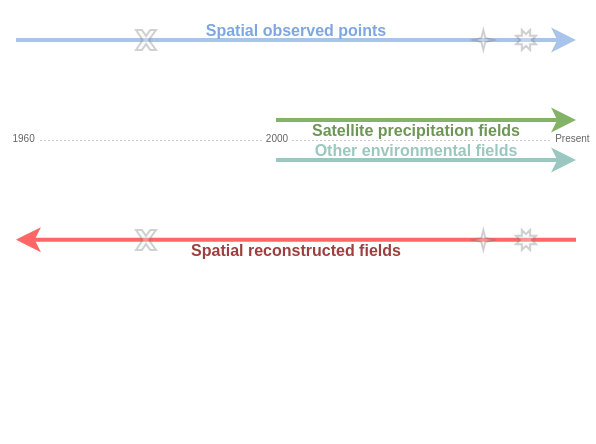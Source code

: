 <mxfile version="24.2.2" type="github">
  <diagram name="Page-1" id="4IdwQHLyeH34mbb2Q6S3">
    <mxGraphModel dx="333" dy="186" grid="1" gridSize="10" guides="1" tooltips="1" connect="1" arrows="1" fold="1" page="1" pageScale="1" pageWidth="850" pageHeight="1100" math="0" shadow="0">
      <root>
        <mxCell id="0" />
        <mxCell id="1" parent="0" />
        <mxCell id="3dpT5LcztG0tZHHumZSf-3" value="" style="endArrow=classic;html=1;rounded=0;strokeWidth=2;strokeColor=#A9C4EB;" parent="1" edge="1">
          <mxGeometry width="50" height="50" relative="1" as="geometry">
            <mxPoint x="240" y="360" as="sourcePoint" />
            <mxPoint x="520" y="360" as="targetPoint" />
          </mxGeometry>
        </mxCell>
        <mxCell id="3dpT5LcztG0tZHHumZSf-13" value="&lt;p style=&quot;line-height: 100%;&quot;&gt;&lt;br&gt;&lt;/p&gt;" style="edgeLabel;html=1;align=center;verticalAlign=middle;resizable=0;points=[];" parent="3dpT5LcztG0tZHHumZSf-3" vertex="1" connectable="0">
          <mxGeometry x="-0.061" y="-1" relative="1" as="geometry">
            <mxPoint x="119" y="30" as="offset" />
          </mxGeometry>
        </mxCell>
        <mxCell id="3dpT5LcztG0tZHHumZSf-16" value="&lt;b style=&quot;forced-color-adjust: none; color: rgb(158, 63, 63); font-family: Helvetica; font-size: 8px; font-style: normal; font-variant-ligatures: normal; font-variant-caps: normal; letter-spacing: normal; orphans: 2; text-indent: 0px; text-transform: none; widows: 2; word-spacing: 0px; -webkit-text-stroke-width: 0px; white-space: nowrap; text-decoration-thickness: initial; text-decoration-style: initial; text-decoration-color: initial;&quot;&gt;Spatial reconstructed fields&lt;/b&gt;" style="text;whiteSpace=wrap;html=1;align=center;" parent="1" vertex="1">
          <mxGeometry x="310" y="450" width="140" height="40" as="geometry" />
        </mxCell>
        <mxCell id="3dpT5LcztG0tZHHumZSf-19" value="&lt;b style=&quot;forced-color-adjust: none; color: rgb(126, 166, 224); font-family: Helvetica; font-style: normal; font-variant-ligatures: normal; font-variant-caps: normal; letter-spacing: normal; orphans: 2; text-indent: 0px; text-transform: none; widows: 2; word-spacing: 0px; -webkit-text-stroke-width: 0px; white-space: nowrap; text-decoration-thickness: initial; text-decoration-style: initial; text-decoration-color: initial; font-size: 8px;&quot;&gt;Spatial observed points&lt;/b&gt;" style="text;whiteSpace=wrap;html=1;align=center;" parent="1" vertex="1">
          <mxGeometry x="320" y="340" width="120" height="40" as="geometry" />
        </mxCell>
        <mxCell id="3dpT5LcztG0tZHHumZSf-22" value="&lt;b style=&quot;forced-color-adjust: none; color: rgb(109, 150, 86); font-family: Helvetica; font-style: normal; font-variant-ligatures: normal; font-variant-caps: normal; letter-spacing: normal; orphans: 2; text-indent: 0px; text-transform: none; widows: 2; word-spacing: 0px; -webkit-text-stroke-width: 0px; white-space: nowrap; text-decoration-thickness: initial; text-decoration-style: initial; text-decoration-color: initial; font-size: 8px;&quot;&gt;Satellite precipitation fields&lt;/b&gt;" style="text;whiteSpace=wrap;html=1;align=center;" parent="1" vertex="1">
          <mxGeometry x="370" y="390" width="140" height="40" as="geometry" />
        </mxCell>
        <mxCell id="3dpT5LcztG0tZHHumZSf-24" value="&lt;b style=&quot;forced-color-adjust: none; font-family: Helvetica; font-style: normal; font-variant-ligatures: normal; font-variant-caps: normal; letter-spacing: normal; orphans: 2; text-indent: 0px; text-transform: none; widows: 2; word-spacing: 0px; -webkit-text-stroke-width: 0px; white-space: nowrap; text-decoration-thickness: initial; text-decoration-style: initial; text-decoration-color: initial; font-size: 8px;&quot;&gt;&lt;font color=&quot;#9ac7bf&quot;&gt;Other environmental fields&lt;/font&gt;&lt;/b&gt;" style="text;whiteSpace=wrap;html=1;align=center;" parent="1" vertex="1">
          <mxGeometry x="365" y="400" width="150" height="40" as="geometry" />
        </mxCell>
        <mxCell id="3dpT5LcztG0tZHHumZSf-36" value="" style="verticalLabelPosition=bottom;verticalAlign=top;html=1;shape=mxgraph.basic.x;opacity=30;fillColor=#f5f5f5;fontColor=#333333;strokeColor=#666666;" parent="1" vertex="1">
          <mxGeometry x="300" y="355" width="10" height="10" as="geometry" />
        </mxCell>
        <mxCell id="3dpT5LcztG0tZHHumZSf-39" value="" style="verticalLabelPosition=bottom;verticalAlign=top;html=1;shape=mxgraph.basic.4_point_star_2;dx=0.8;opacity=30;fillColor=#f5f5f5;fontColor=#333333;strokeColor=#666666;" parent="1" vertex="1">
          <mxGeometry x="468.67" y="355" width="10" height="10" as="geometry" />
        </mxCell>
        <mxCell id="3dpT5LcztG0tZHHumZSf-50" value="" style="endArrow=classic;html=1;rounded=0;strokeWidth=2;strokeColor=#FF6666;" parent="1" edge="1">
          <mxGeometry width="50" height="50" relative="1" as="geometry">
            <mxPoint x="520" y="459.83" as="sourcePoint" />
            <mxPoint x="240" y="459.83" as="targetPoint" />
          </mxGeometry>
        </mxCell>
        <mxCell id="3dpT5LcztG0tZHHumZSf-51" value="&lt;p style=&quot;line-height: 100%;&quot;&gt;&lt;br&gt;&lt;/p&gt;" style="edgeLabel;html=1;align=center;verticalAlign=middle;resizable=0;points=[];" parent="3dpT5LcztG0tZHHumZSf-50" vertex="1" connectable="0">
          <mxGeometry x="-0.061" y="-1" relative="1" as="geometry">
            <mxPoint x="129" y="85" as="offset" />
          </mxGeometry>
        </mxCell>
        <mxCell id="3dpT5LcztG0tZHHumZSf-49" value="" style="verticalLabelPosition=bottom;verticalAlign=top;html=1;shape=mxgraph.basic.4_point_star_2;dx=0.8;opacity=30;fillColor=#f5f5f5;fontColor=#333333;strokeColor=#666666;" parent="1" vertex="1">
          <mxGeometry x="468.67" y="455" width="10" height="10" as="geometry" />
        </mxCell>
        <mxCell id="3dpT5LcztG0tZHHumZSf-52" value="" style="verticalLabelPosition=bottom;verticalAlign=top;html=1;shape=mxgraph.basic.x;opacity=30;fillColor=#f5f5f5;fontColor=#333333;strokeColor=#666666;" parent="1" vertex="1">
          <mxGeometry x="300" y="455" width="10" height="10" as="geometry" />
        </mxCell>
        <mxCell id="tnBxVDIb8dUsLE7qSaGx-1" value="" style="endArrow=none;dashed=1;html=1;dashPattern=1 3;strokeWidth=0.5;rounded=0;strokeColor=#989090;fontColor=#616161;" edge="1" parent="1">
          <mxGeometry width="50" height="50" relative="1" as="geometry">
            <mxPoint x="240" y="410" as="sourcePoint" />
            <mxPoint x="520" y="410" as="targetPoint" />
          </mxGeometry>
        </mxCell>
        <mxCell id="tnBxVDIb8dUsLE7qSaGx-8" value="&lt;sup&gt;&lt;font style=&quot;font-size: 5px;&quot;&gt;1960&amp;nbsp;&lt;/font&gt;&lt;/sup&gt;" style="edgeLabel;html=1;align=center;verticalAlign=middle;resizable=0;points=[];fontColor=#666666;" vertex="1" connectable="0" parent="tnBxVDIb8dUsLE7qSaGx-1">
          <mxGeometry x="-0.97" relative="1" as="geometry">
            <mxPoint as="offset" />
          </mxGeometry>
        </mxCell>
        <mxCell id="tnBxVDIb8dUsLE7qSaGx-12" value="&lt;sup&gt;&lt;font style=&quot;font-size: 5px;&quot;&gt;&amp;nbsp;2000&amp;nbsp;&lt;/font&gt;&lt;/sup&gt;" style="edgeLabel;html=1;align=center;verticalAlign=middle;resizable=0;points=[];fontColor=#666666;" vertex="1" connectable="0" parent="tnBxVDIb8dUsLE7qSaGx-1">
          <mxGeometry x="-0.158" relative="1" as="geometry">
            <mxPoint x="12" as="offset" />
          </mxGeometry>
        </mxCell>
        <mxCell id="tnBxVDIb8dUsLE7qSaGx-13" value="&lt;sup&gt;&lt;font style=&quot;font-size: 5px;&quot;&gt;&amp;nbsp;Present&lt;/font&gt;&lt;/sup&gt;" style="edgeLabel;html=1;align=center;verticalAlign=middle;resizable=0;points=[];fontColor=#666666;" vertex="1" connectable="0" parent="tnBxVDIb8dUsLE7qSaGx-1">
          <mxGeometry x="0.98" relative="1" as="geometry">
            <mxPoint as="offset" />
          </mxGeometry>
        </mxCell>
        <mxCell id="3dpT5LcztG0tZHHumZSf-5" value="" style="endArrow=classic;html=1;rounded=0;strokeWidth=2;strokeColor=#82b366;fillColor=#d5e8d4;" parent="1" edge="1">
          <mxGeometry width="50" height="50" relative="1" as="geometry">
            <mxPoint x="370" y="400" as="sourcePoint" />
            <mxPoint x="520" y="400" as="targetPoint" />
          </mxGeometry>
        </mxCell>
        <mxCell id="3dpT5LcztG0tZHHumZSf-23" value="" style="endArrow=classic;html=1;rounded=0;strokeWidth=2;strokeColor=#9AC7BF;fillColor=#d5e8d4;" parent="1" edge="1">
          <mxGeometry width="50" height="50" relative="1" as="geometry">
            <mxPoint x="370" y="420" as="sourcePoint" />
            <mxPoint x="520" y="420" as="targetPoint" />
          </mxGeometry>
        </mxCell>
        <mxCell id="tnBxVDIb8dUsLE7qSaGx-15" value="" style="verticalLabelPosition=bottom;verticalAlign=top;html=1;shape=mxgraph.basic.8_point_star;fillColor=#f5f5f5;fontColor=#333333;strokeColor=#666666;opacity=30;" vertex="1" parent="1">
          <mxGeometry x="490" y="355" width="10" height="10" as="geometry" />
        </mxCell>
        <mxCell id="tnBxVDIb8dUsLE7qSaGx-18" value="" style="verticalLabelPosition=bottom;verticalAlign=top;html=1;shape=mxgraph.basic.8_point_star;fillColor=#f5f5f5;fontColor=#333333;strokeColor=#666666;opacity=30;" vertex="1" parent="1">
          <mxGeometry x="490" y="455" width="10" height="10" as="geometry" />
        </mxCell>
      </root>
    </mxGraphModel>
  </diagram>
</mxfile>
